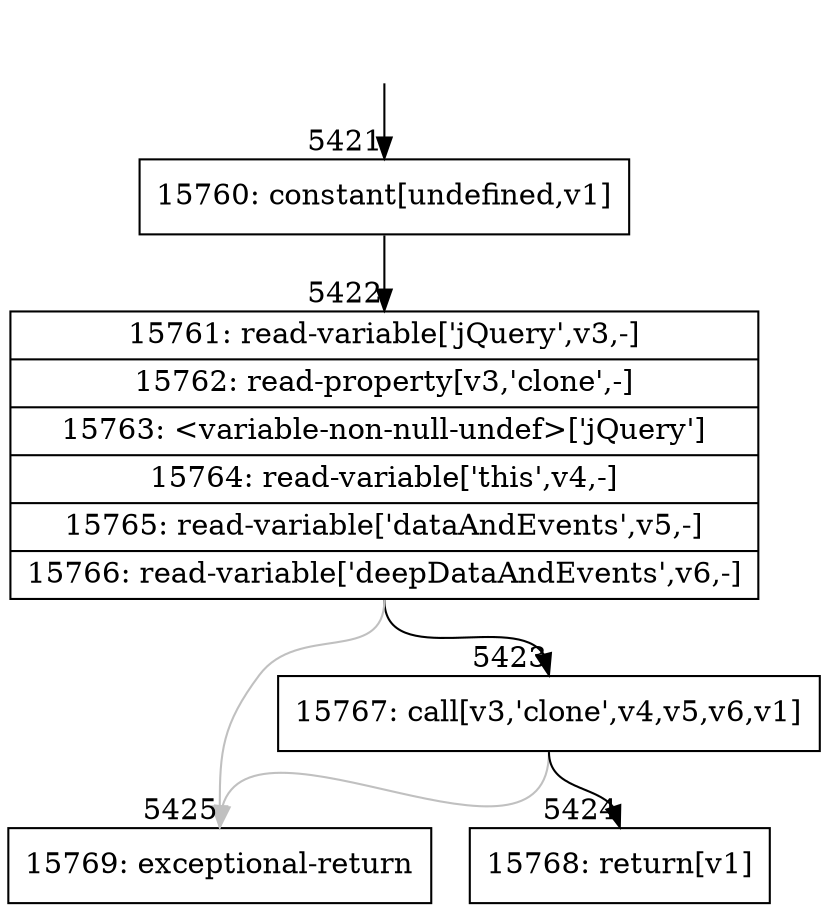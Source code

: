 digraph {
rankdir="TD"
BB_entry360[shape=none,label=""];
BB_entry360 -> BB5421 [tailport=s, headport=n, headlabel="    5421"]
BB5421 [shape=record label="{15760: constant[undefined,v1]}" ] 
BB5421 -> BB5422 [tailport=s, headport=n, headlabel="      5422"]
BB5422 [shape=record label="{15761: read-variable['jQuery',v3,-]|15762: read-property[v3,'clone',-]|15763: \<variable-non-null-undef\>['jQuery']|15764: read-variable['this',v4,-]|15765: read-variable['dataAndEvents',v5,-]|15766: read-variable['deepDataAndEvents',v6,-]}" ] 
BB5422 -> BB5423 [tailport=s, headport=n, headlabel="      5423"]
BB5422 -> BB5425 [tailport=s, headport=n, color=gray, headlabel="      5425"]
BB5423 [shape=record label="{15767: call[v3,'clone',v4,v5,v6,v1]}" ] 
BB5423 -> BB5424 [tailport=s, headport=n, headlabel="      5424"]
BB5423 -> BB5425 [tailport=s, headport=n, color=gray]
BB5424 [shape=record label="{15768: return[v1]}" ] 
BB5425 [shape=record label="{15769: exceptional-return}" ] 
}
